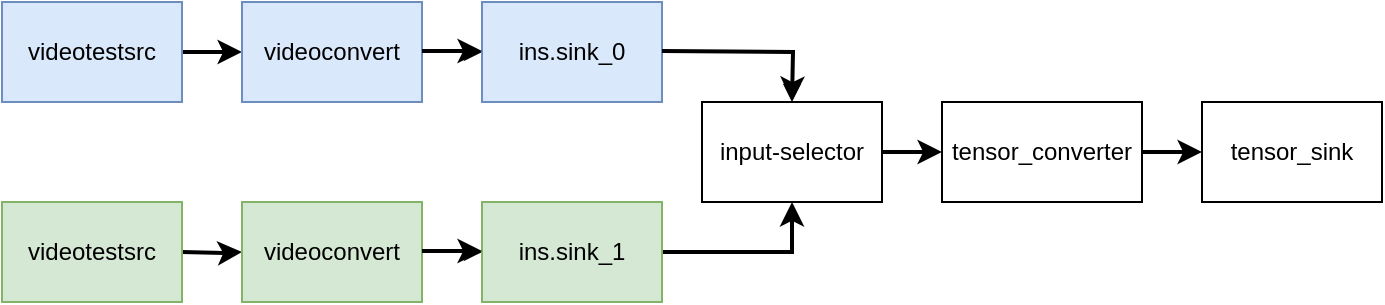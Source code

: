 <mxfile version="14.4.9" type="device"><diagram id="cUT6vZDpaZsDDJ8VRwHP" name="Page-1"><mxGraphModel dx="764" dy="404" grid="1" gridSize="10" guides="1" tooltips="1" connect="1" arrows="1" fold="1" page="1" pageScale="1" pageWidth="850" pageHeight="1100" math="0" shadow="0"><root><mxCell id="0"/><mxCell id="1" parent="0"/><mxCell id="6Kq41NHEMgHL6baYi9qv-15" value="" style="edgeStyle=orthogonalEdgeStyle;rounded=0;orthogonalLoop=1;jettySize=auto;html=1;strokeWidth=2;" edge="1" parent="1" source="6Kq41NHEMgHL6baYi9qv-1" target="6Kq41NHEMgHL6baYi9qv-3"><mxGeometry relative="1" as="geometry"/></mxCell><mxCell id="6Kq41NHEMgHL6baYi9qv-1" value="videotestsrc" style="whiteSpace=wrap;html=1;fillColor=#dae8fc;strokeColor=#6c8ebf;" vertex="1" parent="1"><mxGeometry x="130" y="170" width="90" height="50" as="geometry"/></mxCell><mxCell id="6Kq41NHEMgHL6baYi9qv-16" value="" style="edgeStyle=orthogonalEdgeStyle;rounded=0;orthogonalLoop=1;jettySize=auto;html=1;" edge="1" parent="1" source="6Kq41NHEMgHL6baYi9qv-3" target="6Kq41NHEMgHL6baYi9qv-4"><mxGeometry relative="1" as="geometry"/></mxCell><mxCell id="6Kq41NHEMgHL6baYi9qv-3" value="videoconvert" style="whiteSpace=wrap;html=1;fillColor=#dae8fc;strokeColor=#6c8ebf;" vertex="1" parent="1"><mxGeometry x="250" y="170" width="90" height="50" as="geometry"/></mxCell><mxCell id="6Kq41NHEMgHL6baYi9qv-17" style="edgeStyle=orthogonalEdgeStyle;rounded=0;orthogonalLoop=1;jettySize=auto;html=1;entryX=0.5;entryY=0;entryDx=0;entryDy=0;" edge="1" parent="1" source="6Kq41NHEMgHL6baYi9qv-4" target="6Kq41NHEMgHL6baYi9qv-5"><mxGeometry relative="1" as="geometry"/></mxCell><mxCell id="6Kq41NHEMgHL6baYi9qv-4" value="ins.sink_0" style="whiteSpace=wrap;html=1;fillColor=#dae8fc;strokeColor=#6c8ebf;" vertex="1" parent="1"><mxGeometry x="370" y="170" width="90" height="50" as="geometry"/></mxCell><mxCell id="6Kq41NHEMgHL6baYi9qv-18" value="" style="edgeStyle=orthogonalEdgeStyle;rounded=0;orthogonalLoop=1;jettySize=auto;html=1;strokeWidth=2;" edge="1" parent="1" source="6Kq41NHEMgHL6baYi9qv-5" target="6Kq41NHEMgHL6baYi9qv-6"><mxGeometry relative="1" as="geometry"/></mxCell><mxCell id="6Kq41NHEMgHL6baYi9qv-5" value="input-selector" style="whiteSpace=wrap;html=1;" vertex="1" parent="1"><mxGeometry x="480" y="220" width="90" height="50" as="geometry"/></mxCell><mxCell id="6Kq41NHEMgHL6baYi9qv-19" value="" style="edgeStyle=orthogonalEdgeStyle;rounded=0;orthogonalLoop=1;jettySize=auto;html=1;strokeWidth=2;" edge="1" parent="1" source="6Kq41NHEMgHL6baYi9qv-6" target="6Kq41NHEMgHL6baYi9qv-7"><mxGeometry relative="1" as="geometry"/></mxCell><mxCell id="6Kq41NHEMgHL6baYi9qv-6" value="tensor_converter" style="whiteSpace=wrap;html=1;" vertex="1" parent="1"><mxGeometry x="600" y="220" width="100" height="50" as="geometry"/></mxCell><mxCell id="6Kq41NHEMgHL6baYi9qv-7" value="&lt;div&gt;tensor_sink&lt;/div&gt;" style="whiteSpace=wrap;html=1;" vertex="1" parent="1"><mxGeometry x="730" y="220" width="90" height="50" as="geometry"/></mxCell><mxCell id="6Kq41NHEMgHL6baYi9qv-11" value="" style="edgeStyle=orthogonalEdgeStyle;rounded=0;orthogonalLoop=1;jettySize=auto;html=1;strokeWidth=2;" edge="1" parent="1" target="6Kq41NHEMgHL6baYi9qv-9"><mxGeometry relative="1" as="geometry"><mxPoint x="220" y="295" as="sourcePoint"/></mxGeometry></mxCell><mxCell id="6Kq41NHEMgHL6baYi9qv-8" value="videotestsrc" style="whiteSpace=wrap;html=1;fillColor=#d5e8d4;strokeColor=#82b366;" vertex="1" parent="1"><mxGeometry x="130" y="270" width="90" height="50" as="geometry"/></mxCell><mxCell id="6Kq41NHEMgHL6baYi9qv-12" value="" style="edgeStyle=orthogonalEdgeStyle;rounded=0;orthogonalLoop=1;jettySize=auto;html=1;" edge="1" parent="1" source="6Kq41NHEMgHL6baYi9qv-9" target="6Kq41NHEMgHL6baYi9qv-10"><mxGeometry relative="1" as="geometry"/></mxCell><mxCell id="6Kq41NHEMgHL6baYi9qv-9" value="videoconvert" style="whiteSpace=wrap;html=1;fillColor=#d5e8d4;strokeColor=#82b366;" vertex="1" parent="1"><mxGeometry x="250" y="270" width="90" height="50" as="geometry"/></mxCell><mxCell id="6Kq41NHEMgHL6baYi9qv-13" style="edgeStyle=orthogonalEdgeStyle;rounded=0;orthogonalLoop=1;jettySize=auto;html=1;entryX=0.5;entryY=1;entryDx=0;entryDy=0;strokeWidth=2;" edge="1" parent="1" source="6Kq41NHEMgHL6baYi9qv-10" target="6Kq41NHEMgHL6baYi9qv-5"><mxGeometry relative="1" as="geometry"/></mxCell><mxCell id="6Kq41NHEMgHL6baYi9qv-10" value="ins.sink_1" style="whiteSpace=wrap;html=1;fillColor=#d5e8d4;strokeColor=#82b366;" vertex="1" parent="1"><mxGeometry x="370" y="270" width="90" height="50" as="geometry"/></mxCell><mxCell id="6Kq41NHEMgHL6baYi9qv-28" value="" style="edgeStyle=orthogonalEdgeStyle;rounded=0;orthogonalLoop=1;jettySize=auto;html=1;strokeWidth=2;" edge="1" parent="1"><mxGeometry relative="1" as="geometry"><mxPoint x="340" y="194.5" as="sourcePoint"/><mxPoint x="370" y="194.5" as="targetPoint"/></mxGeometry></mxCell><mxCell id="6Kq41NHEMgHL6baYi9qv-29" value="" style="edgeStyle=orthogonalEdgeStyle;rounded=0;orthogonalLoop=1;jettySize=auto;html=1;strokeWidth=2;" edge="1" parent="1"><mxGeometry relative="1" as="geometry"><mxPoint x="340" y="294.5" as="sourcePoint"/><mxPoint x="370" y="294.5" as="targetPoint"/></mxGeometry></mxCell><mxCell id="6Kq41NHEMgHL6baYi9qv-30" style="edgeStyle=orthogonalEdgeStyle;rounded=0;orthogonalLoop=1;jettySize=auto;html=1;entryX=0.5;entryY=0;entryDx=0;entryDy=0;strokeWidth=2;" edge="1" parent="1"><mxGeometry relative="1" as="geometry"><mxPoint x="460" y="194.5" as="sourcePoint"/><mxPoint x="525" y="219.5" as="targetPoint"/></mxGeometry></mxCell></root></mxGraphModel></diagram></mxfile>